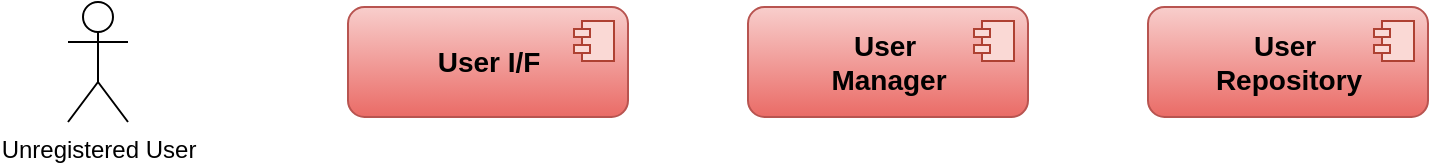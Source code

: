 <mxfile version="17.4.1" type="github">
  <diagram id="wdde8d754b7VpwHTmlDq" name="SAD SUC-1">
    <mxGraphModel dx="1044" dy="509" grid="1" gridSize="10" guides="1" tooltips="1" connect="1" arrows="1" fold="1" page="1" pageScale="1" pageWidth="827" pageHeight="1169" math="0" shadow="0">
      <root>
        <mxCell id="0" />
        <mxCell id="1" parent="0" />
        <mxCell id="KrPvPTZscD9Pj9Fnko9g-1" value="Unregistered User" style="shape=umlActor;verticalLabelPosition=bottom;verticalAlign=top;html=1;" vertex="1" parent="1">
          <mxGeometry x="60" y="20" width="30" height="60" as="geometry" />
        </mxCell>
        <mxCell id="KrPvPTZscD9Pj9Fnko9g-4" value="&lt;font style=&quot;font-size: 14px&quot;&gt;&lt;b&gt;User I/F&lt;/b&gt;&lt;/font&gt;" style="html=1;dropTarget=0;rounded=1;strokeWidth=1;fillColor=#f8cecc;gradientColor=#ea6b66;strokeColor=#b85450;" vertex="1" parent="1">
          <mxGeometry x="200" y="22.5" width="140" height="55" as="geometry" />
        </mxCell>
        <mxCell id="KrPvPTZscD9Pj9Fnko9g-5" value="" style="shape=module;jettyWidth=8;jettyHeight=4;fillColor=#fad9d5;strokeColor=#ae4132;" vertex="1" parent="KrPvPTZscD9Pj9Fnko9g-4">
          <mxGeometry x="1" width="20" height="20" relative="1" as="geometry">
            <mxPoint x="-27" y="7" as="offset" />
          </mxGeometry>
        </mxCell>
        <mxCell id="KrPvPTZscD9Pj9Fnko9g-6" value="&lt;div&gt;&lt;b style=&quot;font-size: 14px&quot;&gt;User&amp;nbsp;&lt;/b&gt;&lt;/div&gt;&lt;div&gt;&lt;b style=&quot;font-size: 14px&quot;&gt;Manager&lt;/b&gt;&lt;/div&gt;" style="html=1;dropTarget=0;rounded=1;strokeWidth=1;fillColor=#f8cecc;gradientColor=#ea6b66;strokeColor=#b85450;align=center;" vertex="1" parent="1">
          <mxGeometry x="400" y="22.5" width="140" height="55" as="geometry" />
        </mxCell>
        <mxCell id="KrPvPTZscD9Pj9Fnko9g-7" value="" style="shape=module;jettyWidth=8;jettyHeight=4;fillColor=#fad9d5;strokeColor=#ae4132;" vertex="1" parent="KrPvPTZscD9Pj9Fnko9g-6">
          <mxGeometry x="1" width="20" height="20" relative="1" as="geometry">
            <mxPoint x="-27" y="7" as="offset" />
          </mxGeometry>
        </mxCell>
        <mxCell id="KrPvPTZscD9Pj9Fnko9g-8" value="&lt;div&gt;&lt;b style=&quot;font-size: 14px&quot;&gt;User&amp;nbsp;&lt;/b&gt;&lt;/div&gt;&lt;div&gt;&lt;b style=&quot;font-size: 14px&quot;&gt;Repository&lt;/b&gt;&lt;/div&gt;" style="html=1;dropTarget=0;rounded=1;strokeWidth=1;fillColor=#f8cecc;gradientColor=#ea6b66;strokeColor=#b85450;align=center;" vertex="1" parent="1">
          <mxGeometry x="600" y="22.5" width="140" height="55" as="geometry" />
        </mxCell>
        <mxCell id="KrPvPTZscD9Pj9Fnko9g-9" value="" style="shape=module;jettyWidth=8;jettyHeight=4;fillColor=#fad9d5;strokeColor=#ae4132;" vertex="1" parent="KrPvPTZscD9Pj9Fnko9g-8">
          <mxGeometry x="1" width="20" height="20" relative="1" as="geometry">
            <mxPoint x="-27" y="7" as="offset" />
          </mxGeometry>
        </mxCell>
      </root>
    </mxGraphModel>
  </diagram>
</mxfile>
